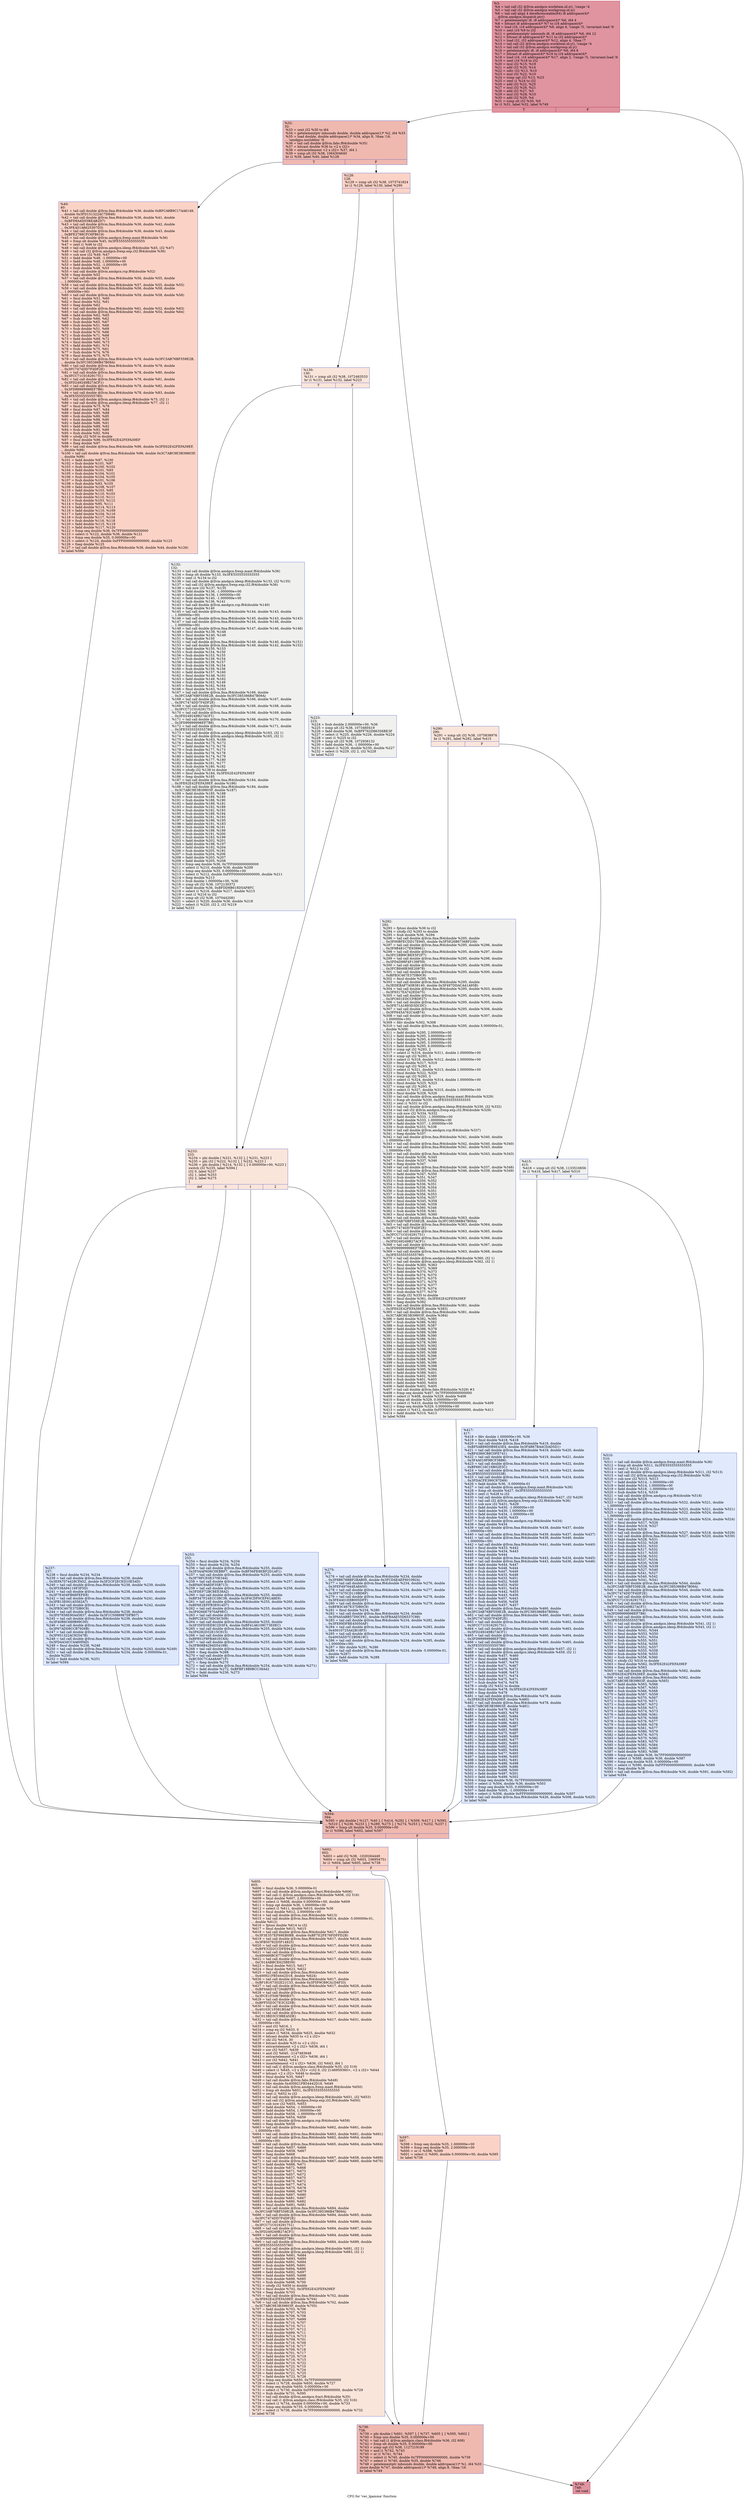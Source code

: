 digraph "CFG for 'vec_lgamma' function" {
	label="CFG for 'vec_lgamma' function";

	Node0x45f93f0 [shape=record,color="#b70d28ff", style=filled, fillcolor="#b70d2870",label="{%3:\l  %4 = tail call i32 @llvm.amdgcn.workitem.id.x(), !range !4\l  %5 = tail call i32 @llvm.amdgcn.workgroup.id.x()\l  %6 = tail call align 4 dereferenceable(64) i8 addrspace(4)*\l... @llvm.amdgcn.dispatch.ptr()\l  %7 = getelementptr i8, i8 addrspace(4)* %6, i64 4\l  %8 = bitcast i8 addrspace(4)* %7 to i16 addrspace(4)*\l  %9 = load i16, i16 addrspace(4)* %8, align 4, !range !5, !invariant.load !6\l  %10 = zext i16 %9 to i32\l  %11 = getelementptr inbounds i8, i8 addrspace(4)* %6, i64 12\l  %12 = bitcast i8 addrspace(4)* %11 to i32 addrspace(4)*\l  %13 = load i32, i32 addrspace(4)* %12, align 4, !tbaa !7\l  %14 = tail call i32 @llvm.amdgcn.workitem.id.y(), !range !4\l  %15 = tail call i32 @llvm.amdgcn.workgroup.id.y()\l  %16 = getelementptr i8, i8 addrspace(4)* %6, i64 6\l  %17 = bitcast i8 addrspace(4)* %16 to i16 addrspace(4)*\l  %18 = load i16, i16 addrspace(4)* %17, align 2, !range !5, !invariant.load !6\l  %19 = zext i16 %18 to i32\l  %20 = mul i32 %15, %19\l  %21 = add i32 %20, %14\l  %22 = udiv i32 %13, %10\l  %23 = mul i32 %22, %10\l  %24 = icmp ugt i32 %13, %23\l  %25 = zext i1 %24 to i32\l  %26 = add i32 %22, %25\l  %27 = mul i32 %26, %21\l  %28 = add i32 %27, %5\l  %29 = mul i32 %28, %10\l  %30 = add i32 %29, %4\l  %31 = icmp slt i32 %30, %0\l  br i1 %31, label %32, label %749\l|{<s0>T|<s1>F}}"];
	Node0x45f93f0:s0 -> Node0x45fd430;
	Node0x45f93f0:s1 -> Node0x45fd4c0;
	Node0x45fd430 [shape=record,color="#3d50c3ff", style=filled, fillcolor="#de614d70",label="{%32:\l32:                                               \l  %33 = sext i32 %30 to i64\l  %34 = getelementptr inbounds double, double addrspace(1)* %2, i64 %33\l  %35 = load double, double addrspace(1)* %34, align 8, !tbaa !16,\l... !amdgpu.noclobber !6\l  %36 = tail call double @llvm.fabs.f64(double %35)\l  %37 = bitcast double %36 to \<2 x i32\>\l  %38 = extractelement \<2 x i32\> %37, i64 1\l  %39 = icmp ult i32 %38, 1064304640\l  br i1 %39, label %40, label %128\l|{<s0>T|<s1>F}}"];
	Node0x45fd430:s0 -> Node0x45fe3c0;
	Node0x45fd430:s1 -> Node0x45fe450;
	Node0x45fe3c0 [shape=record,color="#3d50c3ff", style=filled, fillcolor="#f59c7d70",label="{%40:\l40:                                               \l  %41 = tail call double @llvm.fma.f64(double %36, double 0xBFCA8B9C17AA6149,\l... double 0x3FD151322AC7D848)\l  %42 = tail call double @llvm.fma.f64(double %36, double %41, double\l... 0xBFD9A4D55BEAB2D7)\l  %43 = tail call double @llvm.fma.f64(double %36, double %42, double\l... 0x3FEA51A6625307D3)\l  %44 = tail call double @llvm.fma.f64(double %36, double %43, double\l... 0xBFE2788CFC6FB619)\l  %45 = tail call double @llvm.amdgcn.frexp.mant.f64(double %36)\l  %46 = fcmp olt double %45, 0x3FE5555555555555\l  %47 = zext i1 %46 to i32\l  %48 = tail call double @llvm.amdgcn.ldexp.f64(double %45, i32 %47)\l  %49 = tail call i32 @llvm.amdgcn.frexp.exp.i32.f64(double %36)\l  %50 = sub nsw i32 %49, %47\l  %51 = fadd double %48, -1.000000e+00\l  %52 = fadd double %48, 1.000000e+00\l  %53 = fadd double %52, -1.000000e+00\l  %54 = fsub double %48, %53\l  %55 = tail call double @llvm.amdgcn.rcp.f64(double %52)\l  %56 = fneg double %52\l  %57 = tail call double @llvm.fma.f64(double %56, double %55, double\l... 1.000000e+00)\l  %58 = tail call double @llvm.fma.f64(double %57, double %55, double %55)\l  %59 = tail call double @llvm.fma.f64(double %56, double %58, double\l... 1.000000e+00)\l  %60 = tail call double @llvm.fma.f64(double %59, double %58, double %58)\l  %61 = fmul double %51, %60\l  %62 = fmul double %52, %61\l  %63 = fneg double %62\l  %64 = tail call double @llvm.fma.f64(double %61, double %52, double %63)\l  %65 = tail call double @llvm.fma.f64(double %61, double %54, double %64)\l  %66 = fadd double %62, %65\l  %67 = fsub double %66, %62\l  %68 = fsub double %65, %67\l  %69 = fsub double %51, %66\l  %70 = fsub double %51, %69\l  %71 = fsub double %70, %66\l  %72 = fsub double %71, %68\l  %73 = fadd double %69, %72\l  %74 = fmul double %60, %73\l  %75 = fadd double %61, %74\l  %76 = fsub double %75, %61\l  %77 = fsub double %74, %76\l  %78 = fmul double %75, %75\l  %79 = tail call double @llvm.fma.f64(double %78, double 0x3FC3AB76BF559E2B,\l... double 0x3FC385386B47B09A)\l  %80 = tail call double @llvm.fma.f64(double %78, double %79, double\l... 0x3FC7474DD7F4DF2E)\l  %81 = tail call double @llvm.fma.f64(double %78, double %80, double\l... 0x3FCC71C016291751)\l  %82 = tail call double @llvm.fma.f64(double %78, double %81, double\l... 0x3FD249249B27ACF1)\l  %83 = tail call double @llvm.fma.f64(double %78, double %82, double\l... 0x3FD99999998EF7B6)\l  %84 = tail call double @llvm.fma.f64(double %78, double %83, double\l... 0x3FE5555555555780)\l  %85 = tail call double @llvm.amdgcn.ldexp.f64(double %75, i32 1)\l  %86 = tail call double @llvm.amdgcn.ldexp.f64(double %77, i32 1)\l  %87 = fmul double %75, %78\l  %88 = fmul double %87, %84\l  %89 = fadd double %85, %88\l  %90 = fsub double %89, %85\l  %91 = fsub double %88, %90\l  %92 = fadd double %86, %91\l  %93 = fadd double %89, %92\l  %94 = fsub double %93, %89\l  %95 = fsub double %92, %94\l  %96 = sitofp i32 %50 to double\l  %97 = fmul double %96, 0x3FE62E42FEFA39EF\l  %98 = fneg double %97\l  %99 = tail call double @llvm.fma.f64(double %96, double 0x3FE62E42FEFA39EF,\l... double %98)\l  %100 = tail call double @llvm.fma.f64(double %96, double 0x3C7ABC9E3B39803F,\l... double %99)\l  %101 = fadd double %97, %100\l  %102 = fsub double %101, %97\l  %103 = fsub double %100, %102\l  %104 = fadd double %101, %93\l  %105 = fsub double %104, %101\l  %106 = fsub double %104, %105\l  %107 = fsub double %101, %106\l  %108 = fsub double %93, %105\l  %109 = fadd double %108, %107\l  %110 = fadd double %103, %95\l  %111 = fsub double %110, %103\l  %112 = fsub double %110, %111\l  %113 = fsub double %103, %112\l  %114 = fsub double %95, %111\l  %115 = fadd double %114, %113\l  %116 = fadd double %110, %109\l  %117 = fadd double %104, %116\l  %118 = fsub double %117, %104\l  %119 = fsub double %116, %118\l  %120 = fadd double %115, %119\l  %121 = fadd double %117, %120\l  %122 = fcmp oeq double %36, 0x7FF0000000000000\l  %123 = select i1 %122, double %36, double %121\l  %124 = fcmp oeq double %35, 0.000000e+00\l  %125 = select i1 %124, double 0xFFF0000000000000, double %123\l  %126 = fneg double %125\l  %127 = tail call double @llvm.fma.f64(double %36, double %44, double %126)\l  br label %594\l}"];
	Node0x45fe3c0 -> Node0x4603c40;
	Node0x45fe450 [shape=record,color="#3d50c3ff", style=filled, fillcolor="#f59c7d70",label="{%128:\l128:                                              \l  %129 = icmp ult i32 %38, 1073741824\l  br i1 %129, label %130, label %290\l|{<s0>T|<s1>F}}"];
	Node0x45fe450:s0 -> Node0x4600cf0;
	Node0x45fe450:s1 -> Node0x4600d40;
	Node0x4600cf0 [shape=record,color="#3d50c3ff", style=filled, fillcolor="#f4c5ad70",label="{%130:\l130:                                              \l  %131 = icmp ult i32 %38, 1072483533\l  br i1 %131, label %132, label %223\l|{<s0>T|<s1>F}}"];
	Node0x4600cf0:s0 -> Node0x4600f40;
	Node0x4600cf0:s1 -> Node0x4600f90;
	Node0x4600f40 [shape=record,color="#3d50c3ff", style=filled, fillcolor="#dedcdb70",label="{%132:\l132:                                              \l  %133 = tail call double @llvm.amdgcn.frexp.mant.f64(double %36)\l  %134 = fcmp olt double %133, 0x3FE5555555555555\l  %135 = zext i1 %134 to i32\l  %136 = tail call double @llvm.amdgcn.ldexp.f64(double %133, i32 %135)\l  %137 = tail call i32 @llvm.amdgcn.frexp.exp.i32.f64(double %36)\l  %138 = sub nsw i32 %137, %135\l  %139 = fadd double %136, -1.000000e+00\l  %140 = fadd double %136, 1.000000e+00\l  %141 = fadd double %140, -1.000000e+00\l  %142 = fsub double %136, %141\l  %143 = tail call double @llvm.amdgcn.rcp.f64(double %140)\l  %144 = fneg double %140\l  %145 = tail call double @llvm.fma.f64(double %144, double %143, double\l... 1.000000e+00)\l  %146 = tail call double @llvm.fma.f64(double %145, double %143, double %143)\l  %147 = tail call double @llvm.fma.f64(double %144, double %146, double\l... 1.000000e+00)\l  %148 = tail call double @llvm.fma.f64(double %147, double %146, double %146)\l  %149 = fmul double %139, %148\l  %150 = fmul double %140, %149\l  %151 = fneg double %150\l  %152 = tail call double @llvm.fma.f64(double %149, double %140, double %151)\l  %153 = tail call double @llvm.fma.f64(double %149, double %142, double %152)\l  %154 = fadd double %150, %153\l  %155 = fsub double %154, %150\l  %156 = fsub double %153, %155\l  %157 = fsub double %139, %154\l  %158 = fsub double %139, %157\l  %159 = fsub double %158, %154\l  %160 = fsub double %159, %156\l  %161 = fadd double %157, %160\l  %162 = fmul double %148, %161\l  %163 = fadd double %149, %162\l  %164 = fsub double %163, %149\l  %165 = fsub double %162, %164\l  %166 = fmul double %163, %163\l  %167 = tail call double @llvm.fma.f64(double %166, double\l... 0x3FC3AB76BF559E2B, double 0x3FC385386B47B09A)\l  %168 = tail call double @llvm.fma.f64(double %166, double %167, double\l... 0x3FC7474DD7F4DF2E)\l  %169 = tail call double @llvm.fma.f64(double %166, double %168, double\l... 0x3FCC71C016291751)\l  %170 = tail call double @llvm.fma.f64(double %166, double %169, double\l... 0x3FD249249B27ACF1)\l  %171 = tail call double @llvm.fma.f64(double %166, double %170, double\l... 0x3FD99999998EF7B6)\l  %172 = tail call double @llvm.fma.f64(double %166, double %171, double\l... 0x3FE5555555555780)\l  %173 = tail call double @llvm.amdgcn.ldexp.f64(double %163, i32 1)\l  %174 = tail call double @llvm.amdgcn.ldexp.f64(double %165, i32 1)\l  %175 = fmul double %163, %166\l  %176 = fmul double %175, %172\l  %177 = fadd double %173, %176\l  %178 = fsub double %177, %173\l  %179 = fsub double %176, %178\l  %180 = fadd double %174, %179\l  %181 = fadd double %177, %180\l  %182 = fsub double %181, %177\l  %183 = fsub double %180, %182\l  %184 = sitofp i32 %138 to double\l  %185 = fmul double %184, 0x3FE62E42FEFA39EF\l  %186 = fneg double %185\l  %187 = tail call double @llvm.fma.f64(double %184, double\l... 0x3FE62E42FEFA39EF, double %186)\l  %188 = tail call double @llvm.fma.f64(double %184, double\l... 0x3C7ABC9E3B39803F, double %187)\l  %189 = fadd double %185, %188\l  %190 = fsub double %189, %185\l  %191 = fsub double %188, %190\l  %192 = fadd double %189, %181\l  %193 = fsub double %192, %189\l  %194 = fsub double %192, %193\l  %195 = fsub double %189, %194\l  %196 = fsub double %181, %193\l  %197 = fadd double %196, %195\l  %198 = fadd double %191, %183\l  %199 = fsub double %198, %191\l  %200 = fsub double %198, %199\l  %201 = fsub double %191, %200\l  %202 = fsub double %183, %199\l  %203 = fadd double %202, %201\l  %204 = fadd double %198, %197\l  %205 = fadd double %192, %204\l  %206 = fsub double %205, %192\l  %207 = fsub double %204, %206\l  %208 = fadd double %203, %207\l  %209 = fadd double %205, %208\l  %210 = fcmp oeq double %36, 0x7FF0000000000000\l  %211 = select i1 %210, double %36, double %209\l  %212 = fcmp oeq double %35, 0.000000e+00\l  %213 = select i1 %212, double 0xFFF0000000000000, double %211\l  %214 = fneg double %213\l  %215 = fsub double 1.000000e+00, %36\l  %216 = icmp ult i32 %38, 1072130372\l  %217 = fadd double %36, 0xBFDD8B618D5AF8FC\l  %218 = select i1 %216, double %217, double %215\l  %219 = zext i1 %216 to i32\l  %220 = icmp ult i32 %38, 1070442081\l  %221 = select i1 %220, double %36, double %218\l  %222 = select i1 %220, i32 2, i32 %219\l  br label %233\l}"];
	Node0x4600f40 -> Node0x4608460;
	Node0x4600f90 [shape=record,color="#3d50c3ff", style=filled, fillcolor="#dedcdb70",label="{%223:\l223:                                              \l  %224 = fsub double 2.000000e+00, %36\l  %225 = icmp ult i32 %38, 1073460419\l  %226 = fadd double %36, 0xBFF762D86356BE3F\l  %227 = select i1 %225, double %226, double %224\l  %228 = zext i1 %225 to i32\l  %229 = icmp ult i32 %38, 1072936132\l  %230 = fadd double %36, -1.000000e+00\l  %231 = select i1 %229, double %230, double %227\l  %232 = select i1 %229, i32 2, i32 %228\l  br label %233\l}"];
	Node0x4600f90 -> Node0x4608460;
	Node0x4608460 [shape=record,color="#3d50c3ff", style=filled, fillcolor="#f4c5ad70",label="{%233:\l233:                                              \l  %234 = phi double [ %221, %132 ], [ %231, %223 ]\l  %235 = phi i32 [ %222, %132 ], [ %232, %223 ]\l  %236 = phi double [ %214, %132 ], [ 0.000000e+00, %223 ]\l  switch i32 %235, label %594 [\l    i32 0, label %237\l    i32 1, label %253\l    i32 2, label %275\l  ]\l|{<s0>def|<s1>0|<s2>1|<s3>2}}"];
	Node0x4608460:s0 -> Node0x4603c40;
	Node0x4608460:s1 -> Node0x4608dc0;
	Node0x4608460:s2 -> Node0x4608e10;
	Node0x4608460:s3 -> Node0x4608ea0;
	Node0x4608dc0 [shape=record,color="#3d50c3ff", style=filled, fillcolor="#b2ccfb70",label="{%237:\l237:                                              \l  %238 = fmul double %234, %234\l  %239 = tail call double @llvm.fma.f64(double %238, double\l... 0x3EFA7074428CFA52, double 0x3F2CF2ECED10E54D)\l  %240 = tail call double @llvm.fma.f64(double %238, double %239, double\l... 0x3F538A94116F3F5D)\l  %241 = tail call double @llvm.fma.f64(double %238, double %240, double\l... 0x3F7E404FB68FEFE8)\l  %242 = tail call double @llvm.fma.f64(double %238, double %241, double\l... 0x3FB13E001A5562A7)\l  %243 = tail call double @llvm.fma.f64(double %238, double %242, double\l... 0x3FB3C467E37DB0C8)\l  %244 = tail call double @llvm.fma.f64(double %238, double\l... 0x3F07858E90A45837, double 0x3F1C5088987DFB07)\l  %245 = tail call double @llvm.fma.f64(double %238, double %244, double\l... 0x3F40B6C689B99C00)\l  %246 = tail call double @llvm.fma.f64(double %238, double %245, double\l... 0x3F67ADD8CCB7926B)\l  %247 = tail call double @llvm.fma.f64(double %238, double %246, double\l... 0x3F951322AC92547B)\l  %248 = tail call double @llvm.fma.f64(double %238, double %247, double\l... 0x3FD4A34CC4A60FAD)\l  %249 = fmul double %238, %248\l  %250 = tail call double @llvm.fma.f64(double %234, double %243, double %249)\l  %251 = tail call double @llvm.fma.f64(double %234, double -5.000000e-01,\l... double %250)\l  %252 = fadd double %236, %251\l  br label %594\l}"];
	Node0x4608dc0 -> Node0x4603c40;
	Node0x4608e10 [shape=record,color="#3d50c3ff", style=filled, fillcolor="#b9d0f970",label="{%253:\l253:                                              \l  %254 = fmul double %234, %234\l  %255 = fmul double %234, %254\l  %256 = tail call double @llvm.fma.f64(double %255, double\l... 0x3F34AF6D6C0EBBF7, double 0xBF56FE8EBF2D1AF1)\l  %257 = tail call double @llvm.fma.f64(double %255, double %256, double\l... 0x3F78FCE0E370E344)\l  %258 = tail call double @llvm.fma.f64(double %255, double %257, double\l... 0xBFA0C9A8DF35B713)\l  %259 = tail call double @llvm.fma.f64(double %255, double %258, double\l... 0x3FDEF72BC8EE38A2)\l  %260 = tail call double @llvm.fma.f64(double %255, double\l... 0xBF347F24ECC38C38, double 0x3F4CDF0CEF61A8E9)\l  %261 = tail call double @llvm.fma.f64(double %255, double %260, double\l... 0xBF6E2EFFB3E914D7)\l  %262 = tail call double @llvm.fma.f64(double %255, double %261, double\l... 0x3F9266E7970AF9EC)\l  %263 = tail call double @llvm.fma.f64(double %255, double %262, double\l... 0xBFC2E4278DC6C509)\l  %264 = tail call double @llvm.fma.f64(double %255, double\l... 0x3F35FD3EE8C2D3F4, double 0xBF41A6109C73E0EC)\l  %265 = tail call double @llvm.fma.f64(double %255, double %264, double\l... 0x3F6282D32E15C915)\l  %266 = tail call double @llvm.fma.f64(double %255, double %265, double\l... 0xBF851F9FBA91EC6A)\l  %267 = tail call double @llvm.fma.f64(double %255, double %266, double\l... 0x3FB08B4294D5419B)\l  %268 = tail call double @llvm.fma.f64(double %234, double %267, double %263)\l  %269 = fneg double %268\l  %270 = tail call double @llvm.fma.f64(double %255, double %269, double\l... 0xBC50C7CAA48A971F)\l  %271 = fneg double %270\l  %272 = tail call double @llvm.fma.f64(double %254, double %259, double %271)\l  %273 = fadd double %272, 0xBFBF19B9BCC38A42\l  %274 = fadd double %236, %273\l  br label %594\l}"];
	Node0x4608e10 -> Node0x4603c40;
	Node0x4608ea0 [shape=record,color="#3d50c3ff", style=filled, fillcolor="#b9d0f970",label="{%275:\l275:                                              \l  %276 = tail call double @llvm.fma.f64(double %234, double\l... 0x3F8B678BBF2BAB09, double 0x3FCD4EAEF6010924)\l  %277 = tail call double @llvm.fma.f64(double %234, double %276, double\l... 0x3FEF497644EA8450)\l  %278 = tail call double @llvm.fma.f64(double %234, double %277, double\l... 0x3FF7475CD119BD6F)\l  %279 = tail call double @llvm.fma.f64(double %234, double %278, double\l... 0x3FE4401E8B005DFF)\l  %280 = tail call double @llvm.fma.f64(double %234, double %279, double\l... 0xBFB3C467E37DB0C8)\l  %281 = fmul double %234, %280\l  %282 = tail call double @llvm.fma.f64(double %234, double\l... 0x3F6A5ABB57D0CF61, double 0x3FBAAE55D6537C88)\l  %283 = tail call double @llvm.fma.f64(double %234, double %282, double\l... 0x3FE89DFBE45050AF)\l  %284 = tail call double @llvm.fma.f64(double %234, double %283, double\l... 0x40010725A42B18F5)\l  %285 = tail call double @llvm.fma.f64(double %234, double %284, double\l... 0x4003A5D7C2BD619C)\l  %286 = tail call double @llvm.fma.f64(double %234, double %285, double\l... 1.000000e+00)\l  %287 = fdiv double %281, %286\l  %288 = tail call double @llvm.fma.f64(double %234, double -5.000000e-01,\l... double %287)\l  %289 = fadd double %236, %288\l  br label %594\l}"];
	Node0x4608ea0 -> Node0x4603c40;
	Node0x4600d40 [shape=record,color="#3d50c3ff", style=filled, fillcolor="#f4c5ad70",label="{%290:\l290:                                              \l  %291 = icmp ult i32 %38, 1075838976\l  br i1 %291, label %292, label %415\l|{<s0>T|<s1>F}}"];
	Node0x4600d40:s0 -> Node0x460e1d0;
	Node0x4600d40:s1 -> Node0x460e220;
	Node0x460e1d0 [shape=record,color="#3d50c3ff", style=filled, fillcolor="#dedcdb70",label="{%292:\l292:                                              \l  %293 = fptosi double %36 to i32\l  %294 = sitofp i32 %293 to double\l  %295 = fsub double %36, %294\l  %296 = tail call double @llvm.fma.f64(double %295, double\l... 0x3F00BFECDD17E945, double 0x3F5E26B67368F239)\l  %297 = tail call double @llvm.fma.f64(double %295, double %296, double\l... 0x3F9B481C7E939961)\l  %298 = tail call double @llvm.fma.f64(double %295, double %297, double\l... 0x3FC2BB9CBEE5F2F7)\l  %299 = tail call double @llvm.fma.f64(double %295, double %298, double\l... 0x3FD4D98F4F139F59)\l  %300 = tail call double @llvm.fma.f64(double %295, double %299, double\l... 0x3FCB848B36E20878)\l  %301 = tail call double @llvm.fma.f64(double %295, double %300, double\l... 0xBFB3C467E37DB0C8)\l  %302 = fmul double %295, %301\l  %303 = tail call double @llvm.fma.f64(double %295, double\l... 0x3EDEBAF7A5B38140, double 0x3F497DDACA41A95B)\l  %304 = tail call double @llvm.fma.f64(double %295, double %303, double\l... 0x3F9317EA742ED475)\l  %305 = tail call double @llvm.fma.f64(double %295, double %304, double\l... 0x3FC601EDCCFBDF27)\l  %306 = tail call double @llvm.fma.f64(double %295, double %305, double\l... 0x3FE71A1893D3DCDC)\l  %307 = tail call double @llvm.fma.f64(double %295, double %306, double\l... 0x3FF645A762C4AB74)\l  %308 = tail call double @llvm.fma.f64(double %295, double %307, double\l... 1.000000e+00)\l  %309 = fdiv double %302, %308\l  %310 = tail call double @llvm.fma.f64(double %295, double 5.000000e-01,\l... double %309)\l  %311 = fadd double %295, 2.000000e+00\l  %312 = fadd double %295, 3.000000e+00\l  %313 = fadd double %295, 4.000000e+00\l  %314 = fadd double %295, 5.000000e+00\l  %315 = fadd double %295, 6.000000e+00\l  %316 = icmp sgt i32 %293, 2\l  %317 = select i1 %316, double %311, double 1.000000e+00\l  %318 = icmp sgt i32 %293, 3\l  %319 = select i1 %318, double %312, double 1.000000e+00\l  %320 = fmul double %317, %319\l  %321 = icmp sgt i32 %293, 4\l  %322 = select i1 %321, double %313, double 1.000000e+00\l  %323 = fmul double %322, %320\l  %324 = icmp sgt i32 %293, 5\l  %325 = select i1 %324, double %314, double 1.000000e+00\l  %326 = fmul double %325, %323\l  %327 = icmp sgt i32 %293, 6\l  %328 = select i1 %327, double %315, double 1.000000e+00\l  %329 = fmul double %328, %326\l  %330 = tail call double @llvm.amdgcn.frexp.mant.f64(double %329)\l  %331 = fcmp olt double %330, 0x3FE5555555555555\l  %332 = zext i1 %331 to i32\l  %333 = tail call double @llvm.amdgcn.ldexp.f64(double %330, i32 %332)\l  %334 = tail call i32 @llvm.amdgcn.frexp.exp.i32.f64(double %329)\l  %335 = sub nsw i32 %334, %332\l  %336 = fadd double %333, -1.000000e+00\l  %337 = fadd double %333, 1.000000e+00\l  %338 = fadd double %337, -1.000000e+00\l  %339 = fsub double %333, %338\l  %340 = tail call double @llvm.amdgcn.rcp.f64(double %337)\l  %341 = fneg double %337\l  %342 = tail call double @llvm.fma.f64(double %341, double %340, double\l... 1.000000e+00)\l  %343 = tail call double @llvm.fma.f64(double %342, double %340, double %340)\l  %344 = tail call double @llvm.fma.f64(double %341, double %343, double\l... 1.000000e+00)\l  %345 = tail call double @llvm.fma.f64(double %344, double %343, double %343)\l  %346 = fmul double %336, %345\l  %347 = fmul double %337, %346\l  %348 = fneg double %347\l  %349 = tail call double @llvm.fma.f64(double %346, double %337, double %348)\l  %350 = tail call double @llvm.fma.f64(double %346, double %339, double %349)\l  %351 = fadd double %347, %350\l  %352 = fsub double %351, %347\l  %353 = fsub double %350, %352\l  %354 = fsub double %336, %351\l  %355 = fsub double %336, %354\l  %356 = fsub double %355, %351\l  %357 = fsub double %356, %353\l  %358 = fadd double %354, %357\l  %359 = fmul double %345, %358\l  %360 = fadd double %346, %359\l  %361 = fsub double %360, %346\l  %362 = fsub double %359, %361\l  %363 = fmul double %360, %360\l  %364 = tail call double @llvm.fma.f64(double %363, double\l... 0x3FC3AB76BF559E2B, double 0x3FC385386B47B09A)\l  %365 = tail call double @llvm.fma.f64(double %363, double %364, double\l... 0x3FC7474DD7F4DF2E)\l  %366 = tail call double @llvm.fma.f64(double %363, double %365, double\l... 0x3FCC71C016291751)\l  %367 = tail call double @llvm.fma.f64(double %363, double %366, double\l... 0x3FD249249B27ACF1)\l  %368 = tail call double @llvm.fma.f64(double %363, double %367, double\l... 0x3FD99999998EF7B6)\l  %369 = tail call double @llvm.fma.f64(double %363, double %368, double\l... 0x3FE5555555555780)\l  %370 = tail call double @llvm.amdgcn.ldexp.f64(double %360, i32 1)\l  %371 = tail call double @llvm.amdgcn.ldexp.f64(double %362, i32 1)\l  %372 = fmul double %360, %363\l  %373 = fmul double %372, %369\l  %374 = fadd double %370, %373\l  %375 = fsub double %374, %370\l  %376 = fsub double %373, %375\l  %377 = fadd double %371, %376\l  %378 = fadd double %374, %377\l  %379 = fsub double %378, %374\l  %380 = fsub double %377, %379\l  %381 = sitofp i32 %335 to double\l  %382 = fmul double %381, 0x3FE62E42FEFA39EF\l  %383 = fneg double %382\l  %384 = tail call double @llvm.fma.f64(double %381, double\l... 0x3FE62E42FEFA39EF, double %383)\l  %385 = tail call double @llvm.fma.f64(double %381, double\l... 0x3C7ABC9E3B39803F, double %384)\l  %386 = fadd double %382, %385\l  %387 = fsub double %386, %382\l  %388 = fsub double %385, %387\l  %389 = fadd double %386, %378\l  %390 = fsub double %389, %386\l  %391 = fsub double %389, %390\l  %392 = fsub double %386, %391\l  %393 = fsub double %378, %390\l  %394 = fadd double %393, %392\l  %395 = fadd double %388, %380\l  %396 = fsub double %395, %388\l  %397 = fsub double %395, %396\l  %398 = fsub double %388, %397\l  %399 = fsub double %380, %396\l  %400 = fadd double %399, %398\l  %401 = fadd double %395, %394\l  %402 = fadd double %389, %401\l  %403 = fsub double %402, %389\l  %404 = fsub double %401, %403\l  %405 = fadd double %400, %404\l  %406 = fadd double %402, %405\l  %407 = tail call double @llvm.fabs.f64(double %329) #3\l  %408 = fcmp oeq double %407, 0x7FF0000000000000\l  %409 = select i1 %408, double %329, double %406\l  %410 = fcmp olt double %329, 0.000000e+00\l  %411 = select i1 %410, double 0x7FF8000000000000, double %409\l  %412 = fcmp oeq double %329, 0.000000e+00\l  %413 = select i1 %412, double 0xFFF0000000000000, double %411\l  %414 = fadd double %310, %413\l  br label %594\l}"];
	Node0x460e1d0 -> Node0x4603c40;
	Node0x460e220 [shape=record,color="#3d50c3ff", style=filled, fillcolor="#dedcdb70",label="{%415:\l415:                                              \l  %416 = icmp ult i32 %38, 1133510656\l  br i1 %416, label %417, label %510\l|{<s0>T|<s1>F}}"];
	Node0x460e220:s0 -> Node0x4614230;
	Node0x460e220:s1 -> Node0x4614280;
	Node0x4614230 [shape=record,color="#3d50c3ff", style=filled, fillcolor="#b9d0f970",label="{%417:\l417:                                              \l  %418 = fdiv double 1.000000e+00, %36\l  %419 = fmul double %418, %418\l  %420 = tail call double @llvm.fma.f64(double %419, double\l... 0xBF5AB89D0B9E43E4, double 0x3F4B67BA4CDAD5D1)\l  %421 = tail call double @llvm.fma.f64(double %419, double %420, double\l... 0xBF4380CB8C0FE741)\l  %422 = tail call double @llvm.fma.f64(double %419, double %421, double\l... 0x3F4A019F98CF38B6)\l  %423 = tail call double @llvm.fma.f64(double %419, double %422, double\l... 0xBF66C16C16B02E5C)\l  %424 = tail call double @llvm.fma.f64(double %419, double %423, double\l... 0x3FB555555555553B)\l  %425 = tail call double @llvm.fma.f64(double %418, double %424, double\l... 0x3FDACFE390C97D69)\l  %426 = fadd double %36, -5.000000e-01\l  %427 = tail call double @llvm.amdgcn.frexp.mant.f64(double %36)\l  %428 = fcmp olt double %427, 0x3FE5555555555555\l  %429 = zext i1 %428 to i32\l  %430 = tail call double @llvm.amdgcn.ldexp.f64(double %427, i32 %429)\l  %431 = tail call i32 @llvm.amdgcn.frexp.exp.i32.f64(double %36)\l  %432 = sub nsw i32 %431, %429\l  %433 = fadd double %430, -1.000000e+00\l  %434 = fadd double %430, 1.000000e+00\l  %435 = fadd double %434, -1.000000e+00\l  %436 = fsub double %430, %435\l  %437 = tail call double @llvm.amdgcn.rcp.f64(double %434)\l  %438 = fneg double %434\l  %439 = tail call double @llvm.fma.f64(double %438, double %437, double\l... 1.000000e+00)\l  %440 = tail call double @llvm.fma.f64(double %439, double %437, double %437)\l  %441 = tail call double @llvm.fma.f64(double %438, double %440, double\l... 1.000000e+00)\l  %442 = tail call double @llvm.fma.f64(double %441, double %440, double %440)\l  %443 = fmul double %433, %442\l  %444 = fmul double %434, %443\l  %445 = fneg double %444\l  %446 = tail call double @llvm.fma.f64(double %443, double %434, double %445)\l  %447 = tail call double @llvm.fma.f64(double %443, double %436, double %446)\l  %448 = fadd double %444, %447\l  %449 = fsub double %448, %444\l  %450 = fsub double %447, %449\l  %451 = fsub double %433, %448\l  %452 = fsub double %433, %451\l  %453 = fsub double %452, %448\l  %454 = fsub double %453, %450\l  %455 = fadd double %451, %454\l  %456 = fmul double %442, %455\l  %457 = fadd double %443, %456\l  %458 = fsub double %457, %443\l  %459 = fsub double %456, %458\l  %460 = fmul double %457, %457\l  %461 = tail call double @llvm.fma.f64(double %460, double\l... 0x3FC3AB76BF559E2B, double 0x3FC385386B47B09A)\l  %462 = tail call double @llvm.fma.f64(double %460, double %461, double\l... 0x3FC7474DD7F4DF2E)\l  %463 = tail call double @llvm.fma.f64(double %460, double %462, double\l... 0x3FCC71C016291751)\l  %464 = tail call double @llvm.fma.f64(double %460, double %463, double\l... 0x3FD249249B27ACF1)\l  %465 = tail call double @llvm.fma.f64(double %460, double %464, double\l... 0x3FD99999998EF7B6)\l  %466 = tail call double @llvm.fma.f64(double %460, double %465, double\l... 0x3FE5555555555780)\l  %467 = tail call double @llvm.amdgcn.ldexp.f64(double %457, i32 1)\l  %468 = tail call double @llvm.amdgcn.ldexp.f64(double %459, i32 1)\l  %469 = fmul double %457, %460\l  %470 = fmul double %469, %466\l  %471 = fadd double %467, %470\l  %472 = fsub double %471, %467\l  %473 = fsub double %470, %472\l  %474 = fadd double %468, %473\l  %475 = fadd double %471, %474\l  %476 = fsub double %475, %471\l  %477 = fsub double %474, %476\l  %478 = sitofp i32 %432 to double\l  %479 = fmul double %478, 0x3FE62E42FEFA39EF\l  %480 = fneg double %479\l  %481 = tail call double @llvm.fma.f64(double %478, double\l... 0x3FE62E42FEFA39EF, double %480)\l  %482 = tail call double @llvm.fma.f64(double %478, double\l... 0x3C7ABC9E3B39803F, double %481)\l  %483 = fadd double %479, %482\l  %484 = fsub double %483, %479\l  %485 = fsub double %482, %484\l  %486 = fadd double %483, %475\l  %487 = fsub double %486, %483\l  %488 = fsub double %486, %487\l  %489 = fsub double %483, %488\l  %490 = fsub double %475, %487\l  %491 = fadd double %490, %489\l  %492 = fadd double %485, %477\l  %493 = fsub double %492, %485\l  %494 = fsub double %492, %493\l  %495 = fsub double %485, %494\l  %496 = fsub double %477, %493\l  %497 = fadd double %496, %495\l  %498 = fadd double %492, %491\l  %499 = fadd double %486, %498\l  %500 = fsub double %499, %486\l  %501 = fsub double %498, %500\l  %502 = fadd double %497, %501\l  %503 = fadd double %499, %502\l  %504 = fcmp oeq double %36, 0x7FF0000000000000\l  %505 = select i1 %504, double %36, double %503\l  %506 = fcmp oeq double %35, 0.000000e+00\l  %507 = fadd double %505, -1.000000e+00\l  %508 = select i1 %506, double 0xFFF0000000000000, double %507\l  %509 = tail call double @llvm.fma.f64(double %426, double %508, double %425)\l  br label %594\l}"];
	Node0x4614230 -> Node0x4603c40;
	Node0x4614280 [shape=record,color="#3d50c3ff", style=filled, fillcolor="#b9d0f970",label="{%510:\l510:                                              \l  %511 = tail call double @llvm.amdgcn.frexp.mant.f64(double %36)\l  %512 = fcmp olt double %511, 0x3FE5555555555555\l  %513 = zext i1 %512 to i32\l  %514 = tail call double @llvm.amdgcn.ldexp.f64(double %511, i32 %513)\l  %515 = tail call i32 @llvm.amdgcn.frexp.exp.i32.f64(double %36)\l  %516 = sub nsw i32 %515, %513\l  %517 = fadd double %514, -1.000000e+00\l  %518 = fadd double %514, 1.000000e+00\l  %519 = fadd double %518, -1.000000e+00\l  %520 = fsub double %514, %519\l  %521 = tail call double @llvm.amdgcn.rcp.f64(double %518)\l  %522 = fneg double %518\l  %523 = tail call double @llvm.fma.f64(double %522, double %521, double\l... 1.000000e+00)\l  %524 = tail call double @llvm.fma.f64(double %523, double %521, double %521)\l  %525 = tail call double @llvm.fma.f64(double %522, double %524, double\l... 1.000000e+00)\l  %526 = tail call double @llvm.fma.f64(double %525, double %524, double %524)\l  %527 = fmul double %517, %526\l  %528 = fmul double %518, %527\l  %529 = fneg double %528\l  %530 = tail call double @llvm.fma.f64(double %527, double %518, double %529)\l  %531 = tail call double @llvm.fma.f64(double %527, double %520, double %530)\l  %532 = fadd double %528, %531\l  %533 = fsub double %532, %528\l  %534 = fsub double %531, %533\l  %535 = fsub double %517, %532\l  %536 = fsub double %517, %535\l  %537 = fsub double %536, %532\l  %538 = fsub double %537, %534\l  %539 = fadd double %535, %538\l  %540 = fmul double %526, %539\l  %541 = fadd double %527, %540\l  %542 = fsub double %541, %527\l  %543 = fsub double %540, %542\l  %544 = fmul double %541, %541\l  %545 = tail call double @llvm.fma.f64(double %544, double\l... 0x3FC3AB76BF559E2B, double 0x3FC385386B47B09A)\l  %546 = tail call double @llvm.fma.f64(double %544, double %545, double\l... 0x3FC7474DD7F4DF2E)\l  %547 = tail call double @llvm.fma.f64(double %544, double %546, double\l... 0x3FCC71C016291751)\l  %548 = tail call double @llvm.fma.f64(double %544, double %547, double\l... 0x3FD249249B27ACF1)\l  %549 = tail call double @llvm.fma.f64(double %544, double %548, double\l... 0x3FD99999998EF7B6)\l  %550 = tail call double @llvm.fma.f64(double %544, double %549, double\l... 0x3FE5555555555780)\l  %551 = tail call double @llvm.amdgcn.ldexp.f64(double %541, i32 1)\l  %552 = tail call double @llvm.amdgcn.ldexp.f64(double %543, i32 1)\l  %553 = fmul double %541, %544\l  %554 = fmul double %553, %550\l  %555 = fadd double %551, %554\l  %556 = fsub double %555, %551\l  %557 = fsub double %554, %556\l  %558 = fadd double %552, %557\l  %559 = fadd double %555, %558\l  %560 = fsub double %559, %555\l  %561 = fsub double %558, %560\l  %562 = sitofp i32 %516 to double\l  %563 = fmul double %562, 0x3FE62E42FEFA39EF\l  %564 = fneg double %563\l  %565 = tail call double @llvm.fma.f64(double %562, double\l... 0x3FE62E42FEFA39EF, double %564)\l  %566 = tail call double @llvm.fma.f64(double %562, double\l... 0x3C7ABC9E3B39803F, double %565)\l  %567 = fadd double %563, %566\l  %568 = fsub double %567, %563\l  %569 = fsub double %566, %568\l  %570 = fadd double %567, %559\l  %571 = fsub double %570, %567\l  %572 = fsub double %570, %571\l  %573 = fsub double %567, %572\l  %574 = fsub double %559, %571\l  %575 = fadd double %574, %573\l  %576 = fadd double %569, %561\l  %577 = fsub double %576, %569\l  %578 = fsub double %576, %577\l  %579 = fsub double %569, %578\l  %580 = fsub double %561, %577\l  %581 = fadd double %580, %579\l  %582 = fadd double %576, %575\l  %583 = fadd double %570, %582\l  %584 = fsub double %583, %570\l  %585 = fsub double %582, %584\l  %586 = fadd double %581, %585\l  %587 = fadd double %583, %586\l  %588 = fcmp oeq double %36, 0x7FF0000000000000\l  %589 = select i1 %588, double %36, double %587\l  %590 = fcmp oeq double %35, 0.000000e+00\l  %591 = select i1 %590, double 0xFFF0000000000000, double %589\l  %592 = fneg double %36\l  %593 = tail call double @llvm.fma.f64(double %36, double %591, double %592)\l  br label %594\l}"];
	Node0x4614280 -> Node0x4603c40;
	Node0x4603c40 [shape=record,color="#3d50c3ff", style=filled, fillcolor="#de614d70",label="{%594:\l594:                                              \l  %595 = phi double [ %127, %40 ], [ %414, %292 ], [ %509, %417 ], [ %593,\l... %510 ], [ %236, %233 ], [ %289, %275 ], [ %274, %253 ], [ %252, %237 ]\l  %596 = fcmp ult double %35, 0.000000e+00\l  br i1 %596, label %602, label %597\l|{<s0>T|<s1>F}}"];
	Node0x4603c40:s0 -> Node0x461d640;
	Node0x4603c40:s1 -> Node0x461d690;
	Node0x461d690 [shape=record,color="#3d50c3ff", style=filled, fillcolor="#f59c7d70",label="{%597:\l597:                                              \l  %598 = fcmp oeq double %35, 1.000000e+00\l  %599 = fcmp oeq double %35, 2.000000e+00\l  %600 = or i1 %598, %599\l  %601 = select i1 %600, double 0.000000e+00, double %595\l  br label %738\l}"];
	Node0x461d690 -> Node0x461d9f0;
	Node0x461d640 [shape=record,color="#3d50c3ff", style=filled, fillcolor="#f59c7d70",label="{%602:\l602:                                              \l  %603 = add i32 %38, -1020264449\l  %604 = icmp ult i32 %603, 106954751\l  br i1 %604, label %605, label %738\l|{<s0>T|<s1>F}}"];
	Node0x461d640:s0 -> Node0x461dbd0;
	Node0x461d640:s1 -> Node0x461d9f0;
	Node0x461dbd0 [shape=record,color="#3d50c3ff", style=filled, fillcolor="#f4c5ad70",label="{%605:\l605:                                              \l  %606 = fmul double %36, 5.000000e-01\l  %607 = tail call double @llvm.amdgcn.fract.f64(double %606)\l  %608 = tail call i1 @llvm.amdgcn.class.f64(double %606, i32 516)\l  %609 = fmul double %607, 2.000000e+00\l  %610 = select i1 %608, double 0.000000e+00, double %609\l  %611 = fcmp ogt double %36, 1.000000e+00\l  %612 = select i1 %611, double %610, double %36\l  %613 = fmul double %612, 2.000000e+00\l  %614 = tail call double @llvm.rint.f64(double %613)\l  %615 = tail call double @llvm.fma.f64(double %614, double -5.000000e-01,\l... double %612)\l  %616 = fptosi double %614 to i32\l  %617 = fmul double %615, %615\l  %618 = tail call double @llvm.fma.f64(double %617, double\l... 0x3F3E357EF99EB0BB, double 0xBF7E2FE76FDFFD2B)\l  %619 = tail call double @llvm.fma.f64(double %617, double %618, double\l... 0x3FB50782D5F14825)\l  %620 = tail call double @llvm.fma.f64(double %617, double %619, double\l... 0xBFE32D2CCDFE9424)\l  %621 = tail call double @llvm.fma.f64(double %617, double %620, double\l... 0x400466BC67754FFF)\l  %622 = tail call double @llvm.fma.f64(double %617, double %621, double\l... 0xC014ABBCE625BE09)\l  %623 = fmul double %615, %617\l  %624 = fmul double %623, %622\l  %625 = tail call double @llvm.fma.f64(double %615, double\l... 0x400921FB54442D18, double %624)\l  %626 = tail call double @llvm.fma.f64(double %617, double\l... 0xBF1B167302E21C33, double 0x3F5F9C89CA1D4F33)\l  %627 = tail call double @llvm.fma.f64(double %617, double %626, double\l... 0xBF9A6D1E7294BFF9)\l  %628 = tail call double @llvm.fma.f64(double %617, double %627, double\l... 0x3FCE1F5067B90B37)\l  %629 = tail call double @llvm.fma.f64(double %617, double %628, double\l... 0xBFF55D3C7E3C325B)\l  %630 = tail call double @llvm.fma.f64(double %617, double %629, double\l... 0x40103C1F081B5A67)\l  %631 = tail call double @llvm.fma.f64(double %617, double %630, double\l... 0xC013BD3CC9BE45DE)\l  %632 = tail call double @llvm.fma.f64(double %617, double %631, double\l... 1.000000e+00)\l  %633 = and i32 %616, 1\l  %634 = icmp eq i32 %633, 0\l  %635 = select i1 %634, double %625, double %632\l  %636 = bitcast double %635 to \<2 x i32\>\l  %637 = shl i32 %616, 30\l  %638 = bitcast double %35 to \<2 x i32\>\l  %639 = extractelement \<2 x i32\> %638, i64 1\l  %640 = xor i32 %637, %639\l  %641 = and i32 %640, -2147483648\l  %642 = extractelement \<2 x i32\> %636, i64 1\l  %643 = xor i32 %642, %641\l  %644 = insertelement \<2 x i32\> %636, i32 %643, i64 1\l  %645 = tail call i1 @llvm.amdgcn.class.f64(double %35, i32 519)\l  %646 = select i1 %645, \<2 x i32\> \<i32 0, i32 2146959360\>, \<2 x i32\> %644\l  %647 = bitcast \<2 x i32\> %646 to double\l  %648 = fmul double %35, %647\l  %649 = tail call double @llvm.fabs.f64(double %648)\l  %650 = fdiv double 0x400921FB54442D18, %649\l  %651 = tail call double @llvm.amdgcn.frexp.mant.f64(double %650)\l  %652 = fcmp olt double %651, 0x3FE5555555555555\l  %653 = zext i1 %652 to i32\l  %654 = tail call double @llvm.amdgcn.ldexp.f64(double %651, i32 %653)\l  %655 = tail call i32 @llvm.amdgcn.frexp.exp.i32.f64(double %650)\l  %656 = sub nsw i32 %655, %653\l  %657 = fadd double %654, -1.000000e+00\l  %658 = fadd double %654, 1.000000e+00\l  %659 = fadd double %658, -1.000000e+00\l  %660 = fsub double %654, %659\l  %661 = tail call double @llvm.amdgcn.rcp.f64(double %658)\l  %662 = fneg double %658\l  %663 = tail call double @llvm.fma.f64(double %662, double %661, double\l... 1.000000e+00)\l  %664 = tail call double @llvm.fma.f64(double %663, double %661, double %661)\l  %665 = tail call double @llvm.fma.f64(double %662, double %664, double\l... 1.000000e+00)\l  %666 = tail call double @llvm.fma.f64(double %665, double %664, double %664)\l  %667 = fmul double %657, %666\l  %668 = fmul double %658, %667\l  %669 = fneg double %668\l  %670 = tail call double @llvm.fma.f64(double %667, double %658, double %669)\l  %671 = tail call double @llvm.fma.f64(double %667, double %660, double %670)\l  %672 = fadd double %668, %671\l  %673 = fsub double %672, %668\l  %674 = fsub double %671, %673\l  %675 = fsub double %657, %672\l  %676 = fsub double %657, %675\l  %677 = fsub double %676, %672\l  %678 = fsub double %677, %674\l  %679 = fadd double %675, %678\l  %680 = fmul double %666, %679\l  %681 = fadd double %667, %680\l  %682 = fsub double %681, %667\l  %683 = fsub double %680, %682\l  %684 = fmul double %681, %681\l  %685 = tail call double @llvm.fma.f64(double %684, double\l... 0x3FC3AB76BF559E2B, double 0x3FC385386B47B09A)\l  %686 = tail call double @llvm.fma.f64(double %684, double %685, double\l... 0x3FC7474DD7F4DF2E)\l  %687 = tail call double @llvm.fma.f64(double %684, double %686, double\l... 0x3FCC71C016291751)\l  %688 = tail call double @llvm.fma.f64(double %684, double %687, double\l... 0x3FD249249B27ACF1)\l  %689 = tail call double @llvm.fma.f64(double %684, double %688, double\l... 0x3FD99999998EF7B6)\l  %690 = tail call double @llvm.fma.f64(double %684, double %689, double\l... 0x3FE5555555555780)\l  %691 = tail call double @llvm.amdgcn.ldexp.f64(double %681, i32 1)\l  %692 = tail call double @llvm.amdgcn.ldexp.f64(double %683, i32 1)\l  %693 = fmul double %681, %684\l  %694 = fmul double %693, %690\l  %695 = fadd double %691, %694\l  %696 = fsub double %695, %691\l  %697 = fsub double %694, %696\l  %698 = fadd double %692, %697\l  %699 = fadd double %695, %698\l  %700 = fsub double %699, %695\l  %701 = fsub double %698, %700\l  %702 = sitofp i32 %656 to double\l  %703 = fmul double %702, 0x3FE62E42FEFA39EF\l  %704 = fneg double %703\l  %705 = tail call double @llvm.fma.f64(double %702, double\l... 0x3FE62E42FEFA39EF, double %704)\l  %706 = tail call double @llvm.fma.f64(double %702, double\l... 0x3C7ABC9E3B39803F, double %705)\l  %707 = fadd double %703, %706\l  %708 = fsub double %707, %703\l  %709 = fsub double %706, %708\l  %710 = fadd double %707, %699\l  %711 = fsub double %710, %707\l  %712 = fsub double %710, %711\l  %713 = fsub double %707, %712\l  %714 = fsub double %699, %711\l  %715 = fadd double %714, %713\l  %716 = fadd double %709, %701\l  %717 = fsub double %716, %709\l  %718 = fsub double %716, %717\l  %719 = fsub double %709, %718\l  %720 = fsub double %701, %717\l  %721 = fadd double %720, %719\l  %722 = fadd double %716, %715\l  %723 = fadd double %710, %722\l  %724 = fsub double %723, %710\l  %725 = fsub double %722, %724\l  %726 = fadd double %721, %725\l  %727 = fadd double %723, %726\l  %728 = fcmp oeq double %650, 0x7FF0000000000000\l  %729 = select i1 %728, double %650, double %727\l  %730 = fcmp oeq double %650, 0.000000e+00\l  %731 = select i1 %730, double 0xFFF0000000000000, double %729\l  %732 = fsub double %731, %595\l  %733 = tail call double @llvm.amdgcn.fract.f64(double %35)\l  %734 = tail call i1 @llvm.amdgcn.class.f64(double %35, i32 516)\l  %735 = select i1 %734, double 0.000000e+00, double %733\l  %736 = fcmp oeq double %735, 0.000000e+00\l  %737 = select i1 %736, double 0x7FF0000000000000, double %732\l  br label %738\l}"];
	Node0x461dbd0 -> Node0x461d9f0;
	Node0x461d9f0 [shape=record,color="#3d50c3ff", style=filled, fillcolor="#de614d70",label="{%738:\l738:                                              \l  %739 = phi double [ %601, %597 ], [ %737, %605 ], [ %595, %602 ]\l  %740 = fcmp uno double %35, 0.000000e+00\l  %741 = tail call i1 @llvm.amdgcn.class.f64(double %36, i32 608)\l  %742 = fcmp olt double %35, 0.000000e+00\l  %743 = icmp ugt i32 %38, 1127219199\l  %744 = and i1 %742, %743\l  %745 = or i1 %741, %744\l  %746 = select i1 %745, double 0x7FF0000000000000, double %739\l  %747 = select i1 %740, double %35, double %746\l  %748 = getelementptr inbounds double, double addrspace(1)* %1, i64 %33\l  store double %747, double addrspace(1)* %748, align 8, !tbaa !16\l  br label %749\l}"];
	Node0x461d9f0 -> Node0x45fd4c0;
	Node0x45fd4c0 [shape=record,color="#b70d28ff", style=filled, fillcolor="#b70d2870",label="{%749:\l749:                                              \l  ret void\l}"];
}
